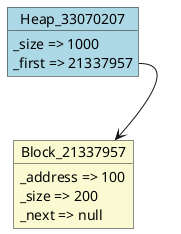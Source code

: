 @startuml object
object Heap_33070207#LightBlue {
  _size => 1000
  _first => 21337957
}
object Block_21337957#LightGoldenRodYellow {
  _address => 100
  _size => 200
  _next => null
}
Heap_33070207::_first --> Block_21337957
@enduml
